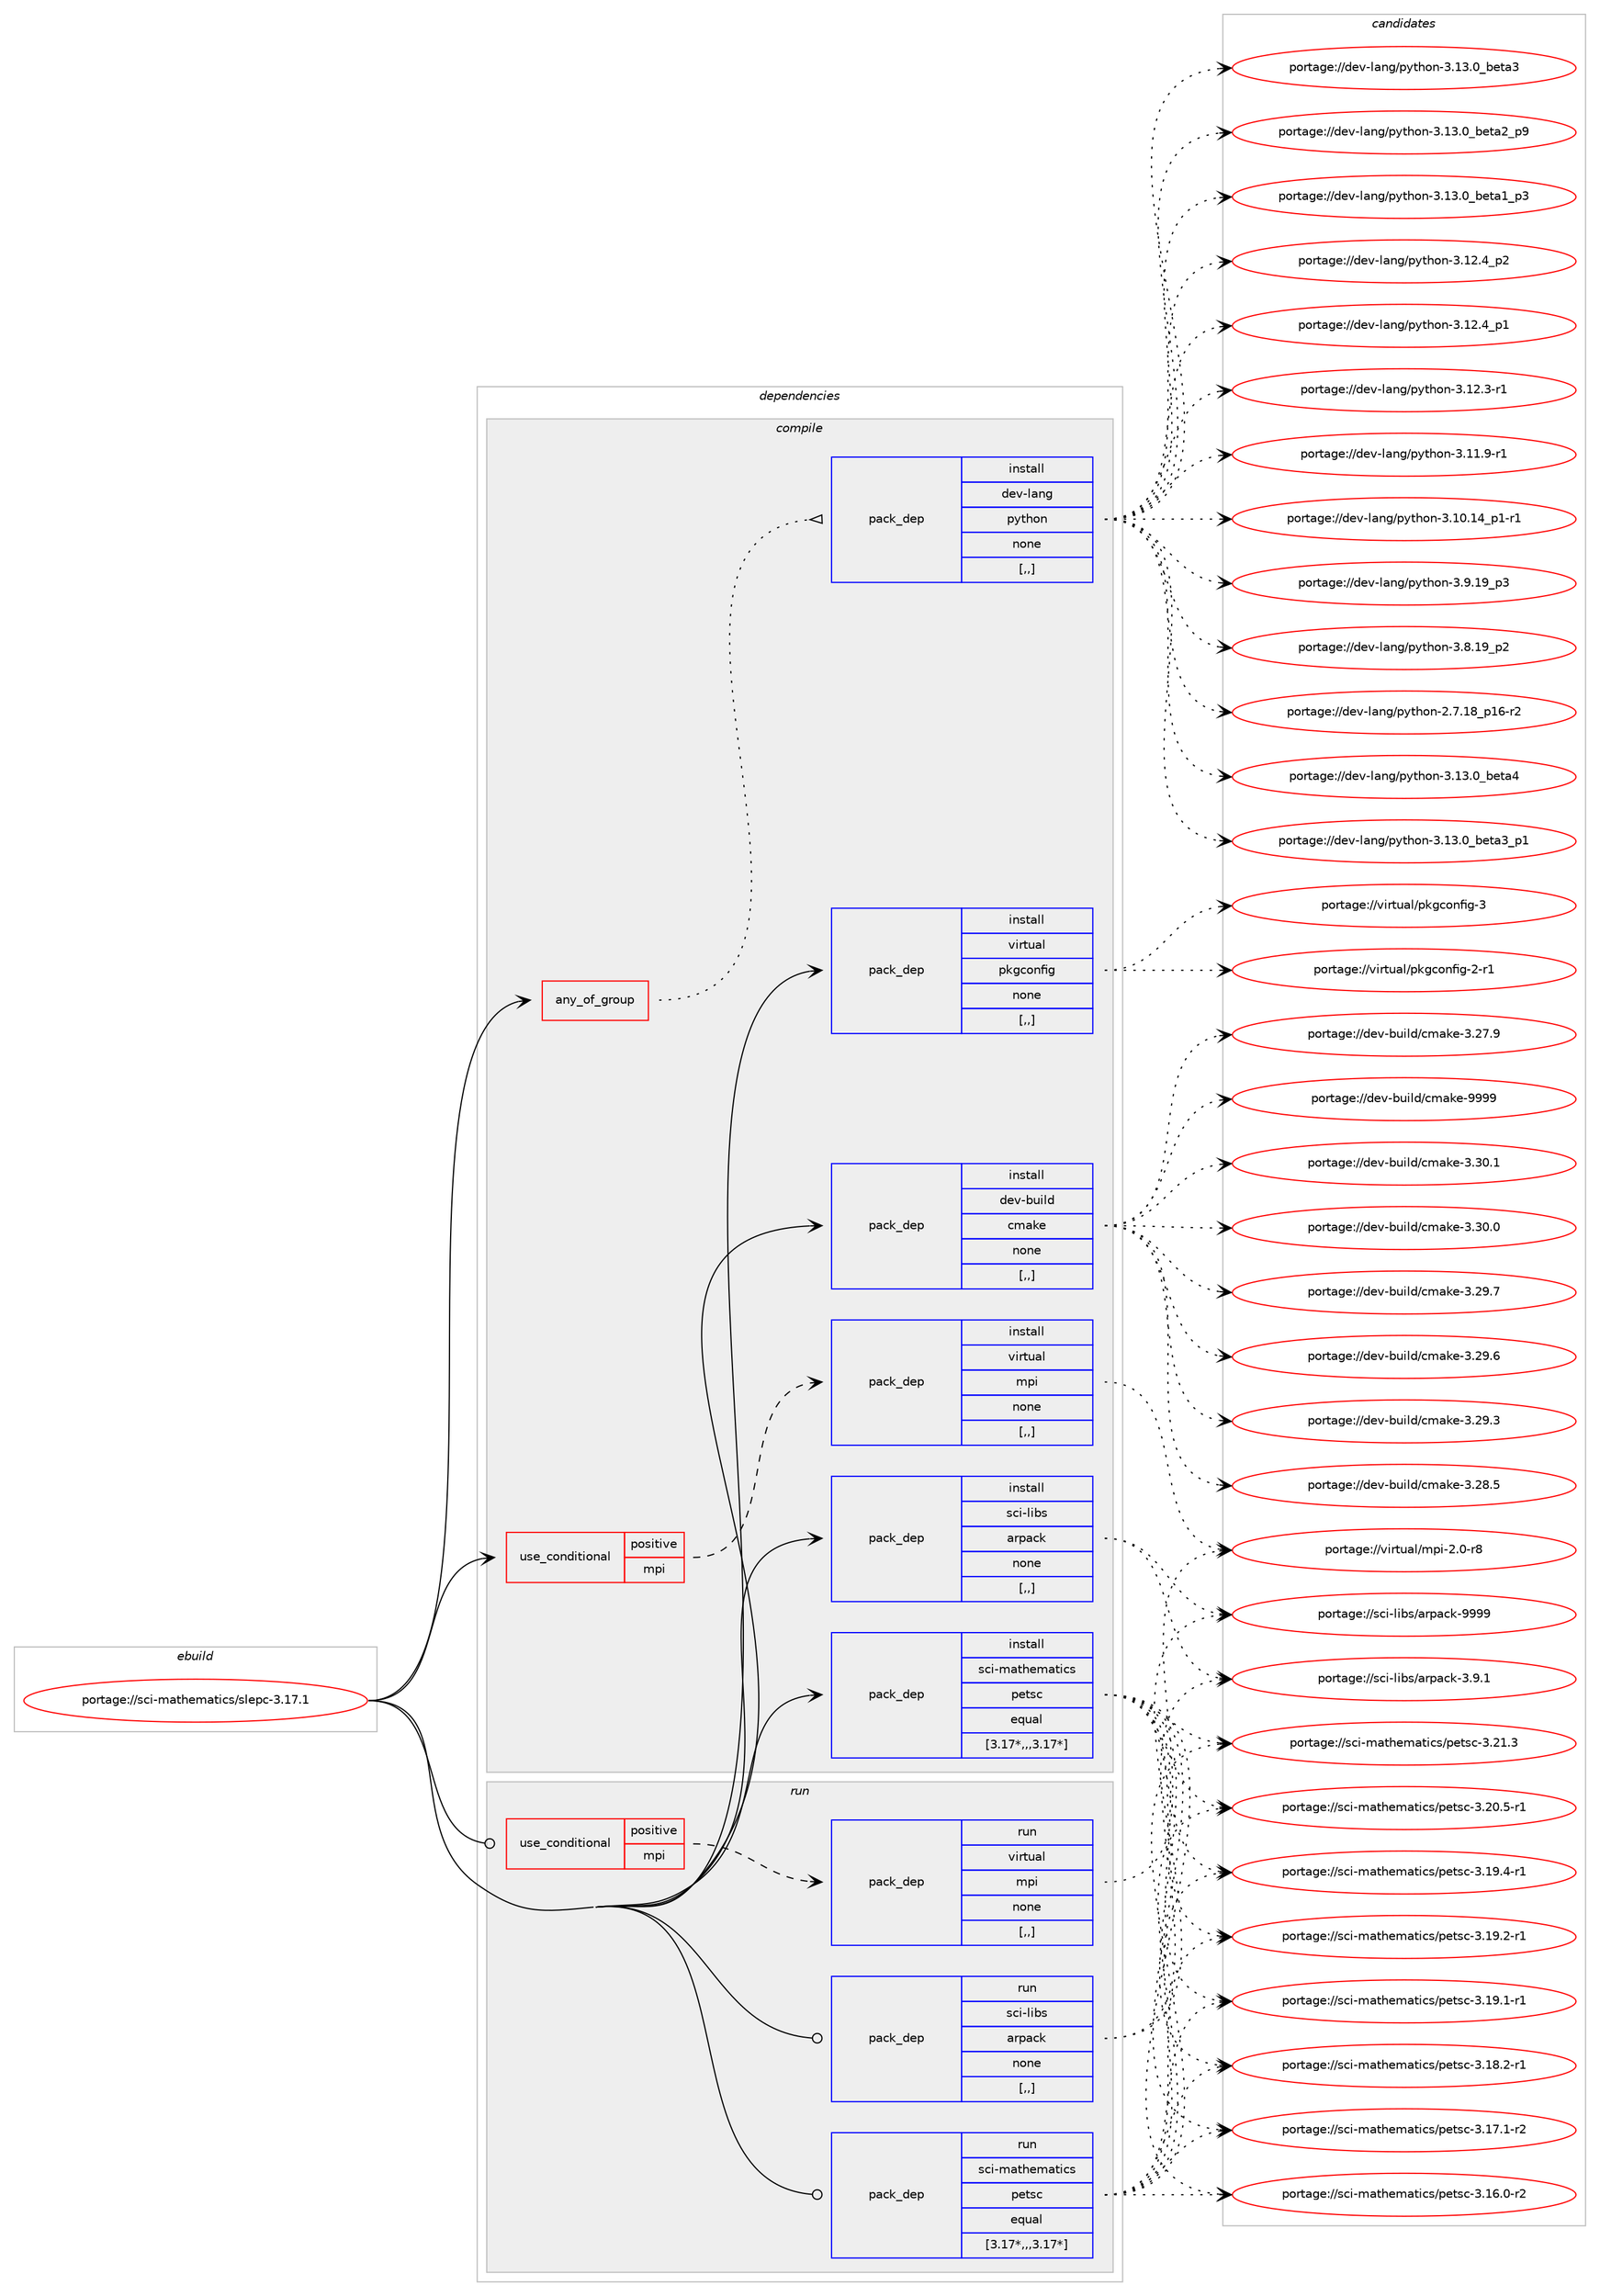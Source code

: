 digraph prolog {

# *************
# Graph options
# *************

newrank=true;
concentrate=true;
compound=true;
graph [rankdir=LR,fontname=Helvetica,fontsize=10,ranksep=1.5];#, ranksep=2.5, nodesep=0.2];
edge  [arrowhead=vee];
node  [fontname=Helvetica,fontsize=10];

# **********
# The ebuild
# **********

subgraph cluster_leftcol {
color=gray;
label=<<i>ebuild</i>>;
id [label="portage://sci-mathematics/slepc-3.17.1", color=red, width=4, href="../sci-mathematics/slepc-3.17.1.svg"];
}

# ****************
# The dependencies
# ****************

subgraph cluster_midcol {
color=gray;
label=<<i>dependencies</i>>;
subgraph cluster_compile {
fillcolor="#eeeeee";
style=filled;
label=<<i>compile</i>>;
subgraph any2675 {
dependency410088 [label=<<TABLE BORDER="0" CELLBORDER="1" CELLSPACING="0" CELLPADDING="4"><TR><TD CELLPADDING="10">any_of_group</TD></TR></TABLE>>, shape=none, color=red];subgraph pack298390 {
dependency410089 [label=<<TABLE BORDER="0" CELLBORDER="1" CELLSPACING="0" CELLPADDING="4" WIDTH="220"><TR><TD ROWSPAN="6" CELLPADDING="30">pack_dep</TD></TR><TR><TD WIDTH="110">install</TD></TR><TR><TD>dev-lang</TD></TR><TR><TD>python</TD></TR><TR><TD>none</TD></TR><TR><TD>[,,]</TD></TR></TABLE>>, shape=none, color=blue];
}
dependency410088:e -> dependency410089:w [weight=20,style="dotted",arrowhead="oinv"];
}
id:e -> dependency410088:w [weight=20,style="solid",arrowhead="vee"];
subgraph cond108800 {
dependency410090 [label=<<TABLE BORDER="0" CELLBORDER="1" CELLSPACING="0" CELLPADDING="4"><TR><TD ROWSPAN="3" CELLPADDING="10">use_conditional</TD></TR><TR><TD>positive</TD></TR><TR><TD>mpi</TD></TR></TABLE>>, shape=none, color=red];
subgraph pack298391 {
dependency410091 [label=<<TABLE BORDER="0" CELLBORDER="1" CELLSPACING="0" CELLPADDING="4" WIDTH="220"><TR><TD ROWSPAN="6" CELLPADDING="30">pack_dep</TD></TR><TR><TD WIDTH="110">install</TD></TR><TR><TD>virtual</TD></TR><TR><TD>mpi</TD></TR><TR><TD>none</TD></TR><TR><TD>[,,]</TD></TR></TABLE>>, shape=none, color=blue];
}
dependency410090:e -> dependency410091:w [weight=20,style="dashed",arrowhead="vee"];
}
id:e -> dependency410090:w [weight=20,style="solid",arrowhead="vee"];
subgraph pack298392 {
dependency410092 [label=<<TABLE BORDER="0" CELLBORDER="1" CELLSPACING="0" CELLPADDING="4" WIDTH="220"><TR><TD ROWSPAN="6" CELLPADDING="30">pack_dep</TD></TR><TR><TD WIDTH="110">install</TD></TR><TR><TD>dev-build</TD></TR><TR><TD>cmake</TD></TR><TR><TD>none</TD></TR><TR><TD>[,,]</TD></TR></TABLE>>, shape=none, color=blue];
}
id:e -> dependency410092:w [weight=20,style="solid",arrowhead="vee"];
subgraph pack298393 {
dependency410093 [label=<<TABLE BORDER="0" CELLBORDER="1" CELLSPACING="0" CELLPADDING="4" WIDTH="220"><TR><TD ROWSPAN="6" CELLPADDING="30">pack_dep</TD></TR><TR><TD WIDTH="110">install</TD></TR><TR><TD>sci-libs</TD></TR><TR><TD>arpack</TD></TR><TR><TD>none</TD></TR><TR><TD>[,,]</TD></TR></TABLE>>, shape=none, color=blue];
}
id:e -> dependency410093:w [weight=20,style="solid",arrowhead="vee"];
subgraph pack298394 {
dependency410094 [label=<<TABLE BORDER="0" CELLBORDER="1" CELLSPACING="0" CELLPADDING="4" WIDTH="220"><TR><TD ROWSPAN="6" CELLPADDING="30">pack_dep</TD></TR><TR><TD WIDTH="110">install</TD></TR><TR><TD>sci-mathematics</TD></TR><TR><TD>petsc</TD></TR><TR><TD>equal</TD></TR><TR><TD>[3.17*,,,3.17*]</TD></TR></TABLE>>, shape=none, color=blue];
}
id:e -> dependency410094:w [weight=20,style="solid",arrowhead="vee"];
subgraph pack298395 {
dependency410095 [label=<<TABLE BORDER="0" CELLBORDER="1" CELLSPACING="0" CELLPADDING="4" WIDTH="220"><TR><TD ROWSPAN="6" CELLPADDING="30">pack_dep</TD></TR><TR><TD WIDTH="110">install</TD></TR><TR><TD>virtual</TD></TR><TR><TD>pkgconfig</TD></TR><TR><TD>none</TD></TR><TR><TD>[,,]</TD></TR></TABLE>>, shape=none, color=blue];
}
id:e -> dependency410095:w [weight=20,style="solid",arrowhead="vee"];
}
subgraph cluster_compileandrun {
fillcolor="#eeeeee";
style=filled;
label=<<i>compile and run</i>>;
}
subgraph cluster_run {
fillcolor="#eeeeee";
style=filled;
label=<<i>run</i>>;
subgraph cond108801 {
dependency410096 [label=<<TABLE BORDER="0" CELLBORDER="1" CELLSPACING="0" CELLPADDING="4"><TR><TD ROWSPAN="3" CELLPADDING="10">use_conditional</TD></TR><TR><TD>positive</TD></TR><TR><TD>mpi</TD></TR></TABLE>>, shape=none, color=red];
subgraph pack298396 {
dependency410097 [label=<<TABLE BORDER="0" CELLBORDER="1" CELLSPACING="0" CELLPADDING="4" WIDTH="220"><TR><TD ROWSPAN="6" CELLPADDING="30">pack_dep</TD></TR><TR><TD WIDTH="110">run</TD></TR><TR><TD>virtual</TD></TR><TR><TD>mpi</TD></TR><TR><TD>none</TD></TR><TR><TD>[,,]</TD></TR></TABLE>>, shape=none, color=blue];
}
dependency410096:e -> dependency410097:w [weight=20,style="dashed",arrowhead="vee"];
}
id:e -> dependency410096:w [weight=20,style="solid",arrowhead="odot"];
subgraph pack298397 {
dependency410098 [label=<<TABLE BORDER="0" CELLBORDER="1" CELLSPACING="0" CELLPADDING="4" WIDTH="220"><TR><TD ROWSPAN="6" CELLPADDING="30">pack_dep</TD></TR><TR><TD WIDTH="110">run</TD></TR><TR><TD>sci-libs</TD></TR><TR><TD>arpack</TD></TR><TR><TD>none</TD></TR><TR><TD>[,,]</TD></TR></TABLE>>, shape=none, color=blue];
}
id:e -> dependency410098:w [weight=20,style="solid",arrowhead="odot"];
subgraph pack298398 {
dependency410099 [label=<<TABLE BORDER="0" CELLBORDER="1" CELLSPACING="0" CELLPADDING="4" WIDTH="220"><TR><TD ROWSPAN="6" CELLPADDING="30">pack_dep</TD></TR><TR><TD WIDTH="110">run</TD></TR><TR><TD>sci-mathematics</TD></TR><TR><TD>petsc</TD></TR><TR><TD>equal</TD></TR><TR><TD>[3.17*,,,3.17*]</TD></TR></TABLE>>, shape=none, color=blue];
}
id:e -> dependency410099:w [weight=20,style="solid",arrowhead="odot"];
}
}

# **************
# The candidates
# **************

subgraph cluster_choices {
rank=same;
color=gray;
label=<<i>candidates</i>>;

subgraph choice298390 {
color=black;
nodesep=1;
choice1001011184510897110103471121211161041111104551464951464895981011169752 [label="portage://dev-lang/python-3.13.0_beta4", color=red, width=4,href="../dev-lang/python-3.13.0_beta4.svg"];
choice10010111845108971101034711212111610411111045514649514648959810111697519511249 [label="portage://dev-lang/python-3.13.0_beta3_p1", color=red, width=4,href="../dev-lang/python-3.13.0_beta3_p1.svg"];
choice1001011184510897110103471121211161041111104551464951464895981011169751 [label="portage://dev-lang/python-3.13.0_beta3", color=red, width=4,href="../dev-lang/python-3.13.0_beta3.svg"];
choice10010111845108971101034711212111610411111045514649514648959810111697509511257 [label="portage://dev-lang/python-3.13.0_beta2_p9", color=red, width=4,href="../dev-lang/python-3.13.0_beta2_p9.svg"];
choice10010111845108971101034711212111610411111045514649514648959810111697499511251 [label="portage://dev-lang/python-3.13.0_beta1_p3", color=red, width=4,href="../dev-lang/python-3.13.0_beta1_p3.svg"];
choice100101118451089711010347112121116104111110455146495046529511250 [label="portage://dev-lang/python-3.12.4_p2", color=red, width=4,href="../dev-lang/python-3.12.4_p2.svg"];
choice100101118451089711010347112121116104111110455146495046529511249 [label="portage://dev-lang/python-3.12.4_p1", color=red, width=4,href="../dev-lang/python-3.12.4_p1.svg"];
choice100101118451089711010347112121116104111110455146495046514511449 [label="portage://dev-lang/python-3.12.3-r1", color=red, width=4,href="../dev-lang/python-3.12.3-r1.svg"];
choice100101118451089711010347112121116104111110455146494946574511449 [label="portage://dev-lang/python-3.11.9-r1", color=red, width=4,href="../dev-lang/python-3.11.9-r1.svg"];
choice100101118451089711010347112121116104111110455146494846495295112494511449 [label="portage://dev-lang/python-3.10.14_p1-r1", color=red, width=4,href="../dev-lang/python-3.10.14_p1-r1.svg"];
choice100101118451089711010347112121116104111110455146574649579511251 [label="portage://dev-lang/python-3.9.19_p3", color=red, width=4,href="../dev-lang/python-3.9.19_p3.svg"];
choice100101118451089711010347112121116104111110455146564649579511250 [label="portage://dev-lang/python-3.8.19_p2", color=red, width=4,href="../dev-lang/python-3.8.19_p2.svg"];
choice100101118451089711010347112121116104111110455046554649569511249544511450 [label="portage://dev-lang/python-2.7.18_p16-r2", color=red, width=4,href="../dev-lang/python-2.7.18_p16-r2.svg"];
dependency410089:e -> choice1001011184510897110103471121211161041111104551464951464895981011169752:w [style=dotted,weight="100"];
dependency410089:e -> choice10010111845108971101034711212111610411111045514649514648959810111697519511249:w [style=dotted,weight="100"];
dependency410089:e -> choice1001011184510897110103471121211161041111104551464951464895981011169751:w [style=dotted,weight="100"];
dependency410089:e -> choice10010111845108971101034711212111610411111045514649514648959810111697509511257:w [style=dotted,weight="100"];
dependency410089:e -> choice10010111845108971101034711212111610411111045514649514648959810111697499511251:w [style=dotted,weight="100"];
dependency410089:e -> choice100101118451089711010347112121116104111110455146495046529511250:w [style=dotted,weight="100"];
dependency410089:e -> choice100101118451089711010347112121116104111110455146495046529511249:w [style=dotted,weight="100"];
dependency410089:e -> choice100101118451089711010347112121116104111110455146495046514511449:w [style=dotted,weight="100"];
dependency410089:e -> choice100101118451089711010347112121116104111110455146494946574511449:w [style=dotted,weight="100"];
dependency410089:e -> choice100101118451089711010347112121116104111110455146494846495295112494511449:w [style=dotted,weight="100"];
dependency410089:e -> choice100101118451089711010347112121116104111110455146574649579511251:w [style=dotted,weight="100"];
dependency410089:e -> choice100101118451089711010347112121116104111110455146564649579511250:w [style=dotted,weight="100"];
dependency410089:e -> choice100101118451089711010347112121116104111110455046554649569511249544511450:w [style=dotted,weight="100"];
}
subgraph choice298391 {
color=black;
nodesep=1;
choice1181051141161179710847109112105455046484511456 [label="portage://virtual/mpi-2.0-r8", color=red, width=4,href="../virtual/mpi-2.0-r8.svg"];
dependency410091:e -> choice1181051141161179710847109112105455046484511456:w [style=dotted,weight="100"];
}
subgraph choice298392 {
color=black;
nodesep=1;
choice10010111845981171051081004799109971071014557575757 [label="portage://dev-build/cmake-9999", color=red, width=4,href="../dev-build/cmake-9999.svg"];
choice100101118459811710510810047991099710710145514651484649 [label="portage://dev-build/cmake-3.30.1", color=red, width=4,href="../dev-build/cmake-3.30.1.svg"];
choice100101118459811710510810047991099710710145514651484648 [label="portage://dev-build/cmake-3.30.0", color=red, width=4,href="../dev-build/cmake-3.30.0.svg"];
choice100101118459811710510810047991099710710145514650574655 [label="portage://dev-build/cmake-3.29.7", color=red, width=4,href="../dev-build/cmake-3.29.7.svg"];
choice100101118459811710510810047991099710710145514650574654 [label="portage://dev-build/cmake-3.29.6", color=red, width=4,href="../dev-build/cmake-3.29.6.svg"];
choice100101118459811710510810047991099710710145514650574651 [label="portage://dev-build/cmake-3.29.3", color=red, width=4,href="../dev-build/cmake-3.29.3.svg"];
choice100101118459811710510810047991099710710145514650564653 [label="portage://dev-build/cmake-3.28.5", color=red, width=4,href="../dev-build/cmake-3.28.5.svg"];
choice100101118459811710510810047991099710710145514650554657 [label="portage://dev-build/cmake-3.27.9", color=red, width=4,href="../dev-build/cmake-3.27.9.svg"];
dependency410092:e -> choice10010111845981171051081004799109971071014557575757:w [style=dotted,weight="100"];
dependency410092:e -> choice100101118459811710510810047991099710710145514651484649:w [style=dotted,weight="100"];
dependency410092:e -> choice100101118459811710510810047991099710710145514651484648:w [style=dotted,weight="100"];
dependency410092:e -> choice100101118459811710510810047991099710710145514650574655:w [style=dotted,weight="100"];
dependency410092:e -> choice100101118459811710510810047991099710710145514650574654:w [style=dotted,weight="100"];
dependency410092:e -> choice100101118459811710510810047991099710710145514650574651:w [style=dotted,weight="100"];
dependency410092:e -> choice100101118459811710510810047991099710710145514650564653:w [style=dotted,weight="100"];
dependency410092:e -> choice100101118459811710510810047991099710710145514650554657:w [style=dotted,weight="100"];
}
subgraph choice298393 {
color=black;
nodesep=1;
choice115991054510810598115479711411297991074557575757 [label="portage://sci-libs/arpack-9999", color=red, width=4,href="../sci-libs/arpack-9999.svg"];
choice11599105451081059811547971141129799107455146574649 [label="portage://sci-libs/arpack-3.9.1", color=red, width=4,href="../sci-libs/arpack-3.9.1.svg"];
dependency410093:e -> choice115991054510810598115479711411297991074557575757:w [style=dotted,weight="100"];
dependency410093:e -> choice11599105451081059811547971141129799107455146574649:w [style=dotted,weight="100"];
}
subgraph choice298394 {
color=black;
nodesep=1;
choice1159910545109971161041011099711610599115471121011161159945514650494651 [label="portage://sci-mathematics/petsc-3.21.3", color=red, width=4,href="../sci-mathematics/petsc-3.21.3.svg"];
choice11599105451099711610410110997116105991154711210111611599455146504846534511449 [label="portage://sci-mathematics/petsc-3.20.5-r1", color=red, width=4,href="../sci-mathematics/petsc-3.20.5-r1.svg"];
choice11599105451099711610410110997116105991154711210111611599455146495746524511449 [label="portage://sci-mathematics/petsc-3.19.4-r1", color=red, width=4,href="../sci-mathematics/petsc-3.19.4-r1.svg"];
choice11599105451099711610410110997116105991154711210111611599455146495746504511449 [label="portage://sci-mathematics/petsc-3.19.2-r1", color=red, width=4,href="../sci-mathematics/petsc-3.19.2-r1.svg"];
choice11599105451099711610410110997116105991154711210111611599455146495746494511449 [label="portage://sci-mathematics/petsc-3.19.1-r1", color=red, width=4,href="../sci-mathematics/petsc-3.19.1-r1.svg"];
choice11599105451099711610410110997116105991154711210111611599455146495646504511449 [label="portage://sci-mathematics/petsc-3.18.2-r1", color=red, width=4,href="../sci-mathematics/petsc-3.18.2-r1.svg"];
choice11599105451099711610410110997116105991154711210111611599455146495546494511450 [label="portage://sci-mathematics/petsc-3.17.1-r2", color=red, width=4,href="../sci-mathematics/petsc-3.17.1-r2.svg"];
choice11599105451099711610410110997116105991154711210111611599455146495446484511450 [label="portage://sci-mathematics/petsc-3.16.0-r2", color=red, width=4,href="../sci-mathematics/petsc-3.16.0-r2.svg"];
dependency410094:e -> choice1159910545109971161041011099711610599115471121011161159945514650494651:w [style=dotted,weight="100"];
dependency410094:e -> choice11599105451099711610410110997116105991154711210111611599455146504846534511449:w [style=dotted,weight="100"];
dependency410094:e -> choice11599105451099711610410110997116105991154711210111611599455146495746524511449:w [style=dotted,weight="100"];
dependency410094:e -> choice11599105451099711610410110997116105991154711210111611599455146495746504511449:w [style=dotted,weight="100"];
dependency410094:e -> choice11599105451099711610410110997116105991154711210111611599455146495746494511449:w [style=dotted,weight="100"];
dependency410094:e -> choice11599105451099711610410110997116105991154711210111611599455146495646504511449:w [style=dotted,weight="100"];
dependency410094:e -> choice11599105451099711610410110997116105991154711210111611599455146495546494511450:w [style=dotted,weight="100"];
dependency410094:e -> choice11599105451099711610410110997116105991154711210111611599455146495446484511450:w [style=dotted,weight="100"];
}
subgraph choice298395 {
color=black;
nodesep=1;
choice1181051141161179710847112107103991111101021051034551 [label="portage://virtual/pkgconfig-3", color=red, width=4,href="../virtual/pkgconfig-3.svg"];
choice11810511411611797108471121071039911111010210510345504511449 [label="portage://virtual/pkgconfig-2-r1", color=red, width=4,href="../virtual/pkgconfig-2-r1.svg"];
dependency410095:e -> choice1181051141161179710847112107103991111101021051034551:w [style=dotted,weight="100"];
dependency410095:e -> choice11810511411611797108471121071039911111010210510345504511449:w [style=dotted,weight="100"];
}
subgraph choice298396 {
color=black;
nodesep=1;
choice1181051141161179710847109112105455046484511456 [label="portage://virtual/mpi-2.0-r8", color=red, width=4,href="../virtual/mpi-2.0-r8.svg"];
dependency410097:e -> choice1181051141161179710847109112105455046484511456:w [style=dotted,weight="100"];
}
subgraph choice298397 {
color=black;
nodesep=1;
choice115991054510810598115479711411297991074557575757 [label="portage://sci-libs/arpack-9999", color=red, width=4,href="../sci-libs/arpack-9999.svg"];
choice11599105451081059811547971141129799107455146574649 [label="portage://sci-libs/arpack-3.9.1", color=red, width=4,href="../sci-libs/arpack-3.9.1.svg"];
dependency410098:e -> choice115991054510810598115479711411297991074557575757:w [style=dotted,weight="100"];
dependency410098:e -> choice11599105451081059811547971141129799107455146574649:w [style=dotted,weight="100"];
}
subgraph choice298398 {
color=black;
nodesep=1;
choice1159910545109971161041011099711610599115471121011161159945514650494651 [label="portage://sci-mathematics/petsc-3.21.3", color=red, width=4,href="../sci-mathematics/petsc-3.21.3.svg"];
choice11599105451099711610410110997116105991154711210111611599455146504846534511449 [label="portage://sci-mathematics/petsc-3.20.5-r1", color=red, width=4,href="../sci-mathematics/petsc-3.20.5-r1.svg"];
choice11599105451099711610410110997116105991154711210111611599455146495746524511449 [label="portage://sci-mathematics/petsc-3.19.4-r1", color=red, width=4,href="../sci-mathematics/petsc-3.19.4-r1.svg"];
choice11599105451099711610410110997116105991154711210111611599455146495746504511449 [label="portage://sci-mathematics/petsc-3.19.2-r1", color=red, width=4,href="../sci-mathematics/petsc-3.19.2-r1.svg"];
choice11599105451099711610410110997116105991154711210111611599455146495746494511449 [label="portage://sci-mathematics/petsc-3.19.1-r1", color=red, width=4,href="../sci-mathematics/petsc-3.19.1-r1.svg"];
choice11599105451099711610410110997116105991154711210111611599455146495646504511449 [label="portage://sci-mathematics/petsc-3.18.2-r1", color=red, width=4,href="../sci-mathematics/petsc-3.18.2-r1.svg"];
choice11599105451099711610410110997116105991154711210111611599455146495546494511450 [label="portage://sci-mathematics/petsc-3.17.1-r2", color=red, width=4,href="../sci-mathematics/petsc-3.17.1-r2.svg"];
choice11599105451099711610410110997116105991154711210111611599455146495446484511450 [label="portage://sci-mathematics/petsc-3.16.0-r2", color=red, width=4,href="../sci-mathematics/petsc-3.16.0-r2.svg"];
dependency410099:e -> choice1159910545109971161041011099711610599115471121011161159945514650494651:w [style=dotted,weight="100"];
dependency410099:e -> choice11599105451099711610410110997116105991154711210111611599455146504846534511449:w [style=dotted,weight="100"];
dependency410099:e -> choice11599105451099711610410110997116105991154711210111611599455146495746524511449:w [style=dotted,weight="100"];
dependency410099:e -> choice11599105451099711610410110997116105991154711210111611599455146495746504511449:w [style=dotted,weight="100"];
dependency410099:e -> choice11599105451099711610410110997116105991154711210111611599455146495746494511449:w [style=dotted,weight="100"];
dependency410099:e -> choice11599105451099711610410110997116105991154711210111611599455146495646504511449:w [style=dotted,weight="100"];
dependency410099:e -> choice11599105451099711610410110997116105991154711210111611599455146495546494511450:w [style=dotted,weight="100"];
dependency410099:e -> choice11599105451099711610410110997116105991154711210111611599455146495446484511450:w [style=dotted,weight="100"];
}
}

}
